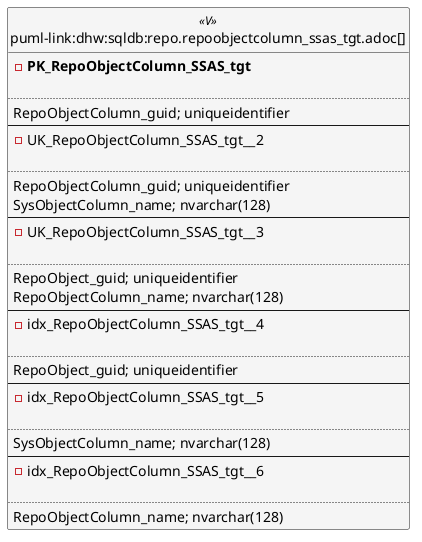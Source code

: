 @startuml
left to right direction
'top to bottom direction
hide circle
'avoide "." issues:
set namespaceSeparator none


skinparam class {
  BackgroundColor White
  BackgroundColor<<FN>> Yellow
  BackgroundColor<<FS>> Yellow
  BackgroundColor<<FT>> LightGray
  BackgroundColor<<IF>> Yellow
  BackgroundColor<<IS>> Yellow
  BackgroundColor<<P>> Aqua
  BackgroundColor<<PC>> Aqua
  BackgroundColor<<SN>> Yellow
  BackgroundColor<<SO>> SlateBlue
  BackgroundColor<<TF>> LightGray
  BackgroundColor<<TR>> Tomato
  BackgroundColor<<U>> White
  BackgroundColor<<V>> WhiteSmoke
  BackgroundColor<<X>> Aqua
  BackgroundColor<<external>> AliceBlue
}


entity "puml-link:dhw:sqldb:repo.repoobjectcolumn_ssas_tgt.adoc[]" as repo.RepoObjectColumn_SSAS_tgt << V >> {
- **PK_RepoObjectColumn_SSAS_tgt**

..
RepoObjectColumn_guid; uniqueidentifier
--
- UK_RepoObjectColumn_SSAS_tgt__2

..
RepoObjectColumn_guid; uniqueidentifier
SysObjectColumn_name; nvarchar(128)
--
- UK_RepoObjectColumn_SSAS_tgt__3

..
RepoObject_guid; uniqueidentifier
RepoObjectColumn_name; nvarchar(128)
--
- idx_RepoObjectColumn_SSAS_tgt__4

..
RepoObject_guid; uniqueidentifier
--
- idx_RepoObjectColumn_SSAS_tgt__5

..
SysObjectColumn_name; nvarchar(128)
--
- idx_RepoObjectColumn_SSAS_tgt__6

..
RepoObjectColumn_name; nvarchar(128)
}


@enduml


